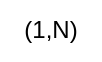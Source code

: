 <mxfile version="24.6.4" type="github">
  <diagram unidadeId="C5RBs43oDa-KdzZeNtuy" name="Page-1">
    <mxGraphModel dx="1365" dy="712" grid="1" gridSize="10" guides="1" tooltips="1" connect="1" arrows="1" fold="1" page="1" pageScale="1" pageWidth="827" pageHeight="1169" math="0" shadow="0">
      <root>
        <mxCell unidadeId="WIyWlLk6GJQsqaUBKTNV-0" />
        <mxCell unidadeId="WIyWlLk6GJQsqaUBKTNV-1" parent="WIyWlLk6GJQsqaUBKTNV-0" />
        <mxCell unidadeId="D5OdwKhXPxtf3hRgCMjU-0" style="rounded=0;orthogonalLoop=1;jettySize=auto;html=1;endArrow=none;endFill=0;entryX=0;entryY=0.5;entryDx=0;entryDy=0;exitX=1;exitY=0.5;exitDx=0;exitDy=0;" parent="WIyWlLk6GJQsqaUBKTNV-1" source="D5OdwKhXPxtf3hRgCMjU-4" target="D5OdwKhXPxtf3hRgCMjU-6" edge="1">
          <mxGeometry relative="1" as="geometry">
            <mxPoint x="850" y="720" as="targetPoint" />
            <mxPoint x="800" y="740" as="sourcePoint" />
          </mxGeometry>
        </mxCell>
        <mxCell unidadeId="D5OdwKhXPxtf3hRgCMjU-1" style="rounded=0;orthogonalLoop=1;jettySize=auto;html=1;exitX=0;exitY=0;exitDx=0;exitDy=0;endArrow=oval;endFill=1;entryX=1.044;entryY=0.489;entryDx=0;entryDy=0;entryPerimeter=0;" parent="WIyWlLk6GJQsqaUBKTNV-1" source="D5OdwKhXPxtf3hRgCMjU-4" target="D5OdwKhXPxtf3hRgCMjU-18" edge="1">
          <mxGeometry relative="1" as="geometry">
            <mxPoint x="640" y="710" as="targetPoint" />
          </mxGeometry>
        </mxCell>
        <mxCell unidadeId="D5OdwKhXPxtf3hRgCMjU-2" style="rounded=0;orthogonalLoop=1;jettySize=auto;html=1;exitX=0;exitY=0.25;exitDx=0;exitDy=0;endArrow=oval;endFill=0;entryX=1.012;entryY=0.474;entryDx=0;entryDy=0;entryPerimeter=0;" parent="WIyWlLk6GJQsqaUBKTNV-1" source="D5OdwKhXPxtf3hRgCMjU-4" target="D5OdwKhXPxtf3hRgCMjU-19" edge="1">
          <mxGeometry relative="1" as="geometry">
            <mxPoint x="620" y="730.143" as="targetPoint" />
          </mxGeometry>
        </mxCell>
        <mxCell unidadeId="D5OdwKhXPxtf3hRgCMjU-3" style="rounded=0;orthogonalLoop=1;jettySize=auto;html=1;exitX=0;exitY=0.5;exitDx=0;exitDy=0;endArrow=oval;endFill=0;entryX=1.009;entryY=0.496;entryDx=0;entryDy=0;entryPerimeter=0;" parent="WIyWlLk6GJQsqaUBKTNV-1" source="D5OdwKhXPxtf3hRgCMjU-4" target="D5OdwKhXPxtf3hRgCMjU-20" edge="1">
          <mxGeometry relative="1" as="geometry">
            <mxPoint x="620" y="750.143" as="targetPoint" />
          </mxGeometry>
        </mxCell>
        <mxCell unidadeId="D5OdwKhXPxtf3hRgCMjU-4" value="Unidade" style="whiteSpace=wrap;html=1;align=center;" parent="WIyWlLk6GJQsqaUBKTNV-1" vertex="1">
          <mxGeometry x="660" y="690" width="120" height="80" as="geometry" />
        </mxCell>
        <mxCell unidadeId="D5OdwKhXPxtf3hRgCMjU-5" style="rounded=0;orthogonalLoop=1;jettySize=auto;html=1;endArrow=none;endFill=0;exitX=1;exitY=0.5;exitDx=0;exitDy=0;entryX=0;entryY=0.5;entryDx=0;entryDy=0;" parent="WIyWlLk6GJQsqaUBKTNV-1" source="D5OdwKhXPxtf3hRgCMjU-6" target="D5OdwKhXPxtf3hRgCMjU-15" edge="1">
          <mxGeometry relative="1" as="geometry">
            <mxPoint x="1020" y="730" as="targetPoint" />
            <mxPoint x="950" y="720" as="sourcePoint" />
          </mxGeometry>
        </mxCell>
        <mxCell unidadeId="D5OdwKhXPxtf3hRgCMjU-6" value="" style="shape=rhombus;perimeter=rhombusPerimeter;whiteSpace=wrap;html=1;align=center;" parent="WIyWlLk6GJQsqaUBKTNV-1" vertex="1">
          <mxGeometry x="860" y="710" width="80" height="40" as="geometry" />
        </mxCell>
        <mxCell unidadeId="D5OdwKhXPxtf3hRgCMjU-7" style="rounded=0;orthogonalLoop=1;jettySize=auto;html=1;endArrow=oval;endFill=1;exitX=1;exitY=0;exitDx=0;exitDy=0;" parent="WIyWlLk6GJQsqaUBKTNV-1" source="W-7QC1bU1rR7zIxMtkxj-2" target="D5OdwKhXPxtf3hRgCMjU-21" edge="1">
          <mxGeometry relative="1" as="geometry">
            <mxPoint x="1509" y="610" as="targetPoint" />
          </mxGeometry>
        </mxCell>
        <mxCell unidadeId="D5OdwKhXPxtf3hRgCMjU-8" style="rounded=0;orthogonalLoop=1;jettySize=auto;html=1;endArrow=oval;endFill=0;entryX=0.006;entryY=0.478;entryDx=0;entryDy=0;entryPerimeter=0;exitX=1.003;exitY=0.154;exitDx=0;exitDy=0;exitPerimeter=0;" parent="WIyWlLk6GJQsqaUBKTNV-1" source="W-7QC1bU1rR7zIxMtkxj-2" target="D5OdwKhXPxtf3hRgCMjU-23" edge="1">
          <mxGeometry relative="1" as="geometry">
            <mxPoint x="1439" y="630" as="sourcePoint" />
            <mxPoint x="1509" y="629.467" as="targetPoint" />
          </mxGeometry>
        </mxCell>
        <mxCell unidadeId="D5OdwKhXPxtf3hRgCMjU-9" style="rounded=0;orthogonalLoop=1;jettySize=auto;html=1;endArrow=oval;endFill=0;exitX=1;exitY=0.5;exitDx=0;exitDy=0;entryX=0.002;entryY=0.523;entryDx=0;entryDy=0;entryPerimeter=0;" parent="WIyWlLk6GJQsqaUBKTNV-1" source="W-7QC1bU1rR7zIxMtkxj-2" target="D5OdwKhXPxtf3hRgCMjU-22" edge="1">
          <mxGeometry relative="1" as="geometry" />
        </mxCell>
        <mxCell unidadeId="D5OdwKhXPxtf3hRgCMjU-13" style="rounded=0;orthogonalLoop=1;jettySize=auto;html=1;endArrow=oval;endFill=0;exitX=0.994;exitY=0.098;exitDx=0;exitDy=0;exitPerimeter=0;entryX=0.003;entryY=0.504;entryDx=0;entryDy=0;entryPerimeter=0;" parent="WIyWlLk6GJQsqaUBKTNV-1" source="D5OdwKhXPxtf3hRgCMjU-15" target="D5OdwKhXPxtf3hRgCMjU-55" edge="1">
          <mxGeometry relative="1" as="geometry">
            <mxPoint x="1270" y="680" as="targetPoint" />
            <mxPoint x="1180.0" y="637.08" as="sourcePoint" />
          </mxGeometry>
        </mxCell>
        <mxCell unidadeId="D5OdwKhXPxtf3hRgCMjU-15" value="Produto" style="whiteSpace=wrap;html=1;align=center;" parent="WIyWlLk6GJQsqaUBKTNV-1" vertex="1">
          <mxGeometry x="1020" y="610" width="160" height="240" as="geometry" />
        </mxCell>
        <mxCell unidadeId="D5OdwKhXPxtf3hRgCMjU-16" value="(1,1)" style="text;html=1;align=center;verticalAlign=middle;resizable=0;points=[];autosize=1;strokeColor=none;fillColor=none;" parent="WIyWlLk6GJQsqaUBKTNV-1" vertex="1">
          <mxGeometry x="780" y="700" width="50" height="30" as="geometry" />
        </mxCell>
        <mxCell unidadeId="D5OdwKhXPxtf3hRgCMjU-17" value="(1,N)" style="text;html=1;align=center;verticalAlign=middle;resizable=0;points=[];autosize=1;strokeColor=none;fillColor=none;" parent="WIyWlLk6GJQsqaUBKTNV-1" vertex="1">
          <mxGeometry x="969" y="730" width="50" height="30" as="geometry" />
        </mxCell>
        <mxCell unidadeId="D5OdwKhXPxtf3hRgCMjU-18" value="unidadeId" style="text;html=1;align=center;verticalAlign=middle;resizable=0;points=[];autosize=1;strokeColor=none;fillColor=none;" parent="WIyWlLk6GJQsqaUBKTNV-1" vertex="1">
          <mxGeometry x="589" y="675" width="30" height="30" as="geometry" />
        </mxCell>
        <mxCell unidadeId="D5OdwKhXPxtf3hRgCMjU-19" value="abreviacao" style="text;html=1;align=center;verticalAlign=middle;resizable=0;points=[];autosize=1;strokeColor=none;fillColor=none;" parent="WIyWlLk6GJQsqaUBKTNV-1" vertex="1">
          <mxGeometry x="540" y="696" width="80" height="30" as="geometry" />
        </mxCell>
        <mxCell unidadeId="D5OdwKhXPxtf3hRgCMjU-20" value="nome" style="text;html=1;align=center;verticalAlign=middle;resizable=0;points=[];autosize=1;strokeColor=none;fillColor=none;" parent="WIyWlLk6GJQsqaUBKTNV-1" vertex="1">
          <mxGeometry x="570" y="715" width="50" height="30" as="geometry" />
        </mxCell>
        <mxCell unidadeId="D5OdwKhXPxtf3hRgCMjU-21" value="unidadeId" style="text;html=1;align=center;verticalAlign=middle;resizable=0;points=[];autosize=1;strokeColor=none;fillColor=none;" parent="WIyWlLk6GJQsqaUBKTNV-1" vertex="1">
          <mxGeometry x="1879" y="620" width="30" height="30" as="geometry" />
        </mxCell>
        <mxCell unidadeId="D5OdwKhXPxtf3hRgCMjU-22" value="descricao" style="text;html=1;align=center;verticalAlign=middle;resizable=0;points=[];autosize=1;strokeColor=none;fillColor=none;" parent="WIyWlLk6GJQsqaUBKTNV-1" vertex="1">
          <mxGeometry x="1869" y="685" width="70" height="30" as="geometry" />
        </mxCell>
        <mxCell unidadeId="D5OdwKhXPxtf3hRgCMjU-23" value="codigo_certtus unique" style="text;html=1;align=center;verticalAlign=middle;resizable=0;points=[];autosize=1;strokeColor=none;fillColor=none;" parent="WIyWlLk6GJQsqaUBKTNV-1" vertex="1">
          <mxGeometry x="1869" y="641" width="140" height="30" as="geometry" />
        </mxCell>
        <mxCell unidadeId="D5OdwKhXPxtf3hRgCMjU-25" style="rounded=0;orthogonalLoop=1;jettySize=auto;html=1;entryX=1;entryY=0.5;entryDx=0;entryDy=0;endArrow=none;endFill=0;exitX=0.75;exitY=1;exitDx=0;exitDy=0;" parent="WIyWlLk6GJQsqaUBKTNV-1" source="D5OdwKhXPxtf3hRgCMjU-34" target="D5OdwKhXPxtf3hRgCMjU-28" edge="1">
          <mxGeometry relative="1" as="geometry" />
        </mxCell>
        <mxCell unidadeId="D5OdwKhXPxtf3hRgCMjU-26" style="rounded=0;orthogonalLoop=1;jettySize=auto;html=1;endArrow=none;endFill=0;exitX=0;exitY=0.5;exitDx=0;exitDy=0;entryX=0.25;entryY=1;entryDx=0;entryDy=0;" parent="WIyWlLk6GJQsqaUBKTNV-1" source="D5OdwKhXPxtf3hRgCMjU-28" target="D5OdwKhXPxtf3hRgCMjU-34" edge="1">
          <mxGeometry relative="1" as="geometry">
            <mxPoint x="755" y="1050" as="targetPoint" />
          </mxGeometry>
        </mxCell>
        <mxCell unidadeId="D5OdwKhXPxtf3hRgCMjU-27" style="rounded=0;orthogonalLoop=1;jettySize=auto;html=1;exitX=0.5;exitY=1;exitDx=0;exitDy=0;endArrow=oval;endFill=0;" parent="WIyWlLk6GJQsqaUBKTNV-1" source="D5OdwKhXPxtf3hRgCMjU-28" target="D5OdwKhXPxtf3hRgCMjU-30" edge="1">
          <mxGeometry relative="1" as="geometry" />
        </mxCell>
        <mxCell unidadeId="D5OdwKhXPxtf3hRgCMjU-28" value="" style="shape=rhombus;perimeter=rhombusPerimeter;whiteSpace=wrap;html=1;align=center;" parent="WIyWlLk6GJQsqaUBKTNV-1" vertex="1">
          <mxGeometry x="775" y="1128" width="60" height="40" as="geometry" />
        </mxCell>
        <mxCell unidadeId="D5OdwKhXPxtf3hRgCMjU-29" value="unidadeId" style="text;html=1;align=center;verticalAlign=middle;resizable=0;points=[];autosize=1;strokeColor=none;fillColor=none;" parent="WIyWlLk6GJQsqaUBKTNV-1" vertex="1">
          <mxGeometry x="900" y="995" width="30" height="30" as="geometry" />
        </mxCell>
        <mxCell unidadeId="D5OdwKhXPxtf3hRgCMjU-30" value="id_grupo references grupo(unidadeId) NULLABLE" style="text;html=1;align=center;verticalAlign=middle;resizable=0;points=[];autosize=1;strokeColor=none;fillColor=none;" parent="WIyWlLk6GJQsqaUBKTNV-1" vertex="1">
          <mxGeometry x="680" y="1200" width="250" height="30" as="geometry" />
        </mxCell>
        <mxCell unidadeId="D5OdwKhXPxtf3hRgCMjU-31" style="rounded=0;orthogonalLoop=1;jettySize=auto;html=1;endArrow=oval;endFill=1;exitX=1;exitY=0;exitDx=0;exitDy=0;entryX=0.012;entryY=0.503;entryDx=0;entryDy=0;entryPerimeter=0;" parent="WIyWlLk6GJQsqaUBKTNV-1" source="D5OdwKhXPxtf3hRgCMjU-34" target="D5OdwKhXPxtf3hRgCMjU-29" edge="1">
          <mxGeometry relative="1" as="geometry">
            <mxPoint x="895" y="988" as="targetPoint" />
            <mxPoint x="870" y="1010" as="sourcePoint" />
          </mxGeometry>
        </mxCell>
        <mxCell unidadeId="D5OdwKhXPxtf3hRgCMjU-32" value="nome" style="text;html=1;align=center;verticalAlign=middle;resizable=0;points=[];autosize=1;strokeColor=none;fillColor=none;" parent="WIyWlLk6GJQsqaUBKTNV-1" vertex="1">
          <mxGeometry x="902" y="1015" width="50" height="30" as="geometry" />
        </mxCell>
        <mxCell unidadeId="D5OdwKhXPxtf3hRgCMjU-33" style="rounded=0;orthogonalLoop=1;jettySize=auto;html=1;endArrow=oval;endFill=0;exitX=1;exitY=0.25;exitDx=0;exitDy=0;entryX=-0.04;entryY=0.5;entryDx=0;entryDy=0;entryPerimeter=0;" parent="WIyWlLk6GJQsqaUBKTNV-1" source="D5OdwKhXPxtf3hRgCMjU-34" target="D5OdwKhXPxtf3hRgCMjU-32" edge="1">
          <mxGeometry relative="1" as="geometry">
            <mxPoint x="890" y="1059.818" as="targetPoint" />
            <mxPoint x="865" y="1056.636" as="sourcePoint" />
          </mxGeometry>
        </mxCell>
        <mxCell unidadeId="D5OdwKhXPxtf3hRgCMjU-34" value="Grupo" style="whiteSpace=wrap;html=1;align=center;" parent="WIyWlLk6GJQsqaUBKTNV-1" vertex="1">
          <mxGeometry x="745" y="1010" width="120" height="80" as="geometry" />
        </mxCell>
        <mxCell unidadeId="D5OdwKhXPxtf3hRgCMjU-35" style="edgeStyle=orthogonalEdgeStyle;rounded=0;orthogonalLoop=1;jettySize=auto;html=1;entryX=0.25;entryY=1;entryDx=0;entryDy=0;endArrow=none;endFill=0;" parent="WIyWlLk6GJQsqaUBKTNV-1" source="D5OdwKhXPxtf3hRgCMjU-37" target="D5OdwKhXPxtf3hRgCMjU-15" edge="1">
          <mxGeometry relative="1" as="geometry">
            <mxPoint x="1040" y="900" as="targetPoint" />
          </mxGeometry>
        </mxCell>
        <mxCell unidadeId="D5OdwKhXPxtf3hRgCMjU-36" style="edgeStyle=orthogonalEdgeStyle;rounded=0;orthogonalLoop=1;jettySize=auto;html=1;entryX=0.5;entryY=0;entryDx=0;entryDy=0;endArrow=none;endFill=0;" parent="WIyWlLk6GJQsqaUBKTNV-1" source="D5OdwKhXPxtf3hRgCMjU-37" target="D5OdwKhXPxtf3hRgCMjU-34" edge="1">
          <mxGeometry relative="1" as="geometry" />
        </mxCell>
        <mxCell unidadeId="D5OdwKhXPxtf3hRgCMjU-37" value="" style="shape=rhombus;perimeter=rhombusPerimeter;whiteSpace=wrap;html=1;align=center;direction=south;rotation=90;" parent="WIyWlLk6GJQsqaUBKTNV-1" vertex="1">
          <mxGeometry x="920" y="890" width="40" height="80" as="geometry" />
        </mxCell>
        <mxCell unidadeId="D5OdwKhXPxtf3hRgCMjU-38" value="(1,1)" style="text;html=1;align=center;verticalAlign=middle;resizable=0;points=[];autosize=1;strokeColor=none;fillColor=none;" parent="WIyWlLk6GJQsqaUBKTNV-1" vertex="1">
          <mxGeometry x="805" y="978" width="50" height="30" as="geometry" />
        </mxCell>
        <mxCell unidadeId="D5OdwKhXPxtf3hRgCMjU-39" value="(0,N)" style="text;html=1;align=center;verticalAlign=middle;resizable=0;points=[];autosize=1;strokeColor=none;fillColor=none;" parent="WIyWlLk6GJQsqaUBKTNV-1" vertex="1">
          <mxGeometry x="1010" y="850" width="50" height="30" as="geometry" />
        </mxCell>
        <mxCell unidadeId="D5OdwKhXPxtf3hRgCMjU-42" style="rounded=0;orthogonalLoop=1;jettySize=auto;html=1;endArrow=oval;endFill=1;exitX=1;exitY=0;exitDx=0;exitDy=0;entryX=-0.018;entryY=0.496;entryDx=0;entryDy=0;entryPerimeter=0;" parent="WIyWlLk6GJQsqaUBKTNV-1" source="D5OdwKhXPxtf3hRgCMjU-44" target="D5OdwKhXPxtf3hRgCMjU-49" edge="1">
          <mxGeometry relative="1" as="geometry">
            <mxPoint x="1190" y="370" as="targetPoint" />
            <mxPoint x="1170" y="380" as="sourcePoint" />
          </mxGeometry>
        </mxCell>
        <mxCell unidadeId="D5OdwKhXPxtf3hRgCMjU-43" style="rounded=0;orthogonalLoop=1;jettySize=auto;html=1;endArrow=oval;endFill=0;exitX=1;exitY=0.25;exitDx=0;exitDy=0;entryX=-0.002;entryY=0.477;entryDx=0;entryDy=0;entryPerimeter=0;" parent="WIyWlLk6GJQsqaUBKTNV-1" source="D5OdwKhXPxtf3hRgCMjU-44" target="D5OdwKhXPxtf3hRgCMjU-50" edge="1">
          <mxGeometry relative="1" as="geometry">
            <mxPoint x="1190" y="390" as="targetPoint" />
          </mxGeometry>
        </mxCell>
        <mxCell unidadeId="D5OdwKhXPxtf3hRgCMjU-44" value="Item_Foto" style="whiteSpace=wrap;html=1;align=center;" parent="WIyWlLk6GJQsqaUBKTNV-1" vertex="1">
          <mxGeometry x="1040" y="370" width="120" height="80" as="geometry" />
        </mxCell>
        <mxCell unidadeId="D5OdwKhXPxtf3hRgCMjU-45" style="edgeStyle=orthogonalEdgeStyle;rounded=0;orthogonalLoop=1;jettySize=auto;html=1;entryX=0.5;entryY=0;entryDx=0;entryDy=0;endArrow=none;endFill=0;" parent="WIyWlLk6GJQsqaUBKTNV-1" source="D5OdwKhXPxtf3hRgCMjU-46" target="D5OdwKhXPxtf3hRgCMjU-15" edge="1">
          <mxGeometry relative="1" as="geometry" />
        </mxCell>
        <mxCell unidadeId="D5OdwKhXPxtf3hRgCMjU-46" value="" style="shape=rhombus;perimeter=rhombusPerimeter;whiteSpace=wrap;html=1;align=center;direction=south;" parent="WIyWlLk6GJQsqaUBKTNV-1" vertex="1">
          <mxGeometry x="1080" y="490" width="40" height="80" as="geometry" />
        </mxCell>
        <mxCell unidadeId="D5OdwKhXPxtf3hRgCMjU-47" value="(0,N)" style="text;html=1;align=center;verticalAlign=middle;resizable=0;points=[];autosize=1;strokeColor=none;fillColor=none;" parent="WIyWlLk6GJQsqaUBKTNV-1" vertex="1">
          <mxGeometry x="1050" y="450" width="50" height="30" as="geometry" />
        </mxCell>
        <mxCell unidadeId="D5OdwKhXPxtf3hRgCMjU-48" value="(1,1)" style="text;html=1;align=center;verticalAlign=middle;resizable=0;points=[];autosize=1;strokeColor=none;fillColor=none;" parent="WIyWlLk6GJQsqaUBKTNV-1" vertex="1">
          <mxGeometry x="1100" y="580" width="50" height="30" as="geometry" />
        </mxCell>
        <mxCell unidadeId="D5OdwKhXPxtf3hRgCMjU-49" value="unidadeId" style="text;html=1;align=center;verticalAlign=middle;resizable=0;points=[];autosize=1;strokeColor=none;fillColor=none;" parent="WIyWlLk6GJQsqaUBKTNV-1" vertex="1">
          <mxGeometry x="1190" y="355" width="30" height="30" as="geometry" />
        </mxCell>
        <mxCell unidadeId="D5OdwKhXPxtf3hRgCMjU-50" value="nome_arquivo" style="text;html=1;align=center;verticalAlign=middle;resizable=0;points=[];autosize=1;strokeColor=none;fillColor=none;" parent="WIyWlLk6GJQsqaUBKTNV-1" vertex="1">
          <mxGeometry x="1189" y="376" width="100" height="30" as="geometry" />
        </mxCell>
        <mxCell unidadeId="D5OdwKhXPxtf3hRgCMjU-51" style="rounded=0;orthogonalLoop=1;jettySize=auto;html=1;endArrow=oval;endFill=0;exitX=0.992;exitY=0.289;exitDx=0;exitDy=0;exitPerimeter=0;" parent="WIyWlLk6GJQsqaUBKTNV-1" source="W-7QC1bU1rR7zIxMtkxj-2" target="D5OdwKhXPxtf3hRgCMjU-52" edge="1">
          <mxGeometry relative="1" as="geometry">
            <mxPoint x="1979" y="730" as="targetPoint" />
            <mxPoint x="1439" y="820" as="sourcePoint" />
          </mxGeometry>
        </mxCell>
        <mxCell unidadeId="D5OdwKhXPxtf3hRgCMjU-52" value="uuid" style="text;html=1;align=center;verticalAlign=middle;resizable=0;points=[];autosize=1;strokeColor=none;fillColor=none;" parent="WIyWlLk6GJQsqaUBKTNV-1" vertex="1">
          <mxGeometry x="1869" y="660" width="50" height="30" as="geometry" />
        </mxCell>
        <mxCell unidadeId="D5OdwKhXPxtf3hRgCMjU-53" value="(1,1)" style="text;html=1;align=center;verticalAlign=middle;resizable=0;points=[];autosize=1;strokeColor=none;fillColor=none;" parent="WIyWlLk6GJQsqaUBKTNV-1" vertex="1">
          <mxGeometry x="725" y="1090" width="50" height="30" as="geometry" />
        </mxCell>
        <mxCell unidadeId="D5OdwKhXPxtf3hRgCMjU-54" value="(1,N)" style="text;html=1;align=center;verticalAlign=middle;resizable=0;points=[];autosize=1;strokeColor=none;fillColor=none;" parent="WIyWlLk6GJQsqaUBKTNV-1" vertex="1">
          <mxGeometry x="835" y="1090" width="50" height="30" as="geometry" />
        </mxCell>
        <mxCell unidadeId="D5OdwKhXPxtf3hRgCMjU-55" value="nome_item" style="text;html=1;align=center;verticalAlign=middle;resizable=0;points=[];autosize=1;strokeColor=none;fillColor=none;" parent="WIyWlLk6GJQsqaUBKTNV-1" vertex="1">
          <mxGeometry x="1260" y="620" width="80" height="30" as="geometry" />
        </mxCell>
        <mxCell unidadeId="D5OdwKhXPxtf3hRgCMjU-57" style="rounded=0;orthogonalLoop=1;jettySize=auto;html=1;endArrow=oval;endFill=1;exitX=1;exitY=0;exitDx=0;exitDy=0;entryX=0.018;entryY=0.473;entryDx=0;entryDy=0;entryPerimeter=0;" parent="WIyWlLk6GJQsqaUBKTNV-1" source="D5OdwKhXPxtf3hRgCMjU-59" target="D5OdwKhXPxtf3hRgCMjU-65" edge="1">
          <mxGeometry relative="1" as="geometry">
            <mxPoint x="1460" y="1020" as="targetPoint" />
            <mxPoint x="1420" y="1010" as="sourcePoint" />
          </mxGeometry>
        </mxCell>
        <mxCell unidadeId="D5OdwKhXPxtf3hRgCMjU-58" style="rounded=0;orthogonalLoop=1;jettySize=auto;html=1;endArrow=oval;endFill=0;exitX=1;exitY=0.25;exitDx=0;exitDy=0;entryX=0.011;entryY=0.504;entryDx=0;entryDy=0;entryPerimeter=0;" parent="WIyWlLk6GJQsqaUBKTNV-1" source="D5OdwKhXPxtf3hRgCMjU-59" target="D5OdwKhXPxtf3hRgCMjU-66" edge="1">
          <mxGeometry relative="1" as="geometry">
            <mxPoint x="1450" y="1078.286" as="targetPoint" />
            <mxPoint x="1430" y="1058" as="sourcePoint" />
          </mxGeometry>
        </mxCell>
        <mxCell unidadeId="D5OdwKhXPxtf3hRgCMjU-59" value="Marca" style="whiteSpace=wrap;html=1;" parent="WIyWlLk6GJQsqaUBKTNV-1" vertex="1">
          <mxGeometry x="1290" y="1010" width="120" height="80" as="geometry" />
        </mxCell>
        <mxCell unidadeId="D5OdwKhXPxtf3hRgCMjU-60" style="edgeStyle=orthogonalEdgeStyle;rounded=0;orthogonalLoop=1;jettySize=auto;html=1;entryX=0.75;entryY=1;entryDx=0;entryDy=0;exitX=0;exitY=0.5;exitDx=0;exitDy=0;endArrow=none;endFill=0;" parent="WIyWlLk6GJQsqaUBKTNV-1" source="D5OdwKhXPxtf3hRgCMjU-62" target="D5OdwKhXPxtf3hRgCMjU-15" edge="1">
          <mxGeometry relative="1" as="geometry" />
        </mxCell>
        <mxCell unidadeId="D5OdwKhXPxtf3hRgCMjU-61" style="edgeStyle=orthogonalEdgeStyle;rounded=0;orthogonalLoop=1;jettySize=auto;html=1;entryX=0.5;entryY=0;entryDx=0;entryDy=0;endArrow=none;endFill=0;exitX=1;exitY=0.5;exitDx=0;exitDy=0;" parent="WIyWlLk6GJQsqaUBKTNV-1" source="D5OdwKhXPxtf3hRgCMjU-62" target="D5OdwKhXPxtf3hRgCMjU-59" edge="1">
          <mxGeometry relative="1" as="geometry" />
        </mxCell>
        <mxCell unidadeId="D5OdwKhXPxtf3hRgCMjU-62" value="" style="shape=rhombus;perimeter=rhombusPerimeter;whiteSpace=wrap;html=1;align=center;direction=south;rotation=-90;" parent="WIyWlLk6GJQsqaUBKTNV-1" vertex="1">
          <mxGeometry x="1230" y="890" width="40" height="80" as="geometry" />
        </mxCell>
        <mxCell unidadeId="D5OdwKhXPxtf3hRgCMjU-63" value="(1,1)" style="text;html=1;align=center;verticalAlign=middle;resizable=0;points=[];autosize=1;strokeColor=none;fillColor=none;" parent="WIyWlLk6GJQsqaUBKTNV-1" vertex="1">
          <mxGeometry x="1300" y="980" width="50" height="30" as="geometry" />
        </mxCell>
        <mxCell unidadeId="D5OdwKhXPxtf3hRgCMjU-64" value="(1,N)" style="text;html=1;align=center;verticalAlign=middle;resizable=0;points=[];autosize=1;strokeColor=none;fillColor=none;" parent="WIyWlLk6GJQsqaUBKTNV-1" vertex="1">
          <mxGeometry x="1140" y="850" width="50" height="30" as="geometry" />
        </mxCell>
        <mxCell unidadeId="D5OdwKhXPxtf3hRgCMjU-65" value="unidadeId" style="text;html=1;align=center;verticalAlign=middle;resizable=0;points=[];autosize=1;strokeColor=none;fillColor=none;" parent="WIyWlLk6GJQsqaUBKTNV-1" vertex="1">
          <mxGeometry x="1460" y="996" width="30" height="30" as="geometry" />
        </mxCell>
        <mxCell unidadeId="D5OdwKhXPxtf3hRgCMjU-66" value="nome" style="text;html=1;align=center;verticalAlign=middle;resizable=0;points=[];autosize=1;strokeColor=none;fillColor=none;" parent="WIyWlLk6GJQsqaUBKTNV-1" vertex="1">
          <mxGeometry x="1460" y="1015" width="50" height="30" as="geometry" />
        </mxCell>
        <mxCell unidadeId="D5OdwKhXPxtf3hRgCMjU-67" value="Estoque API" style="text;html=1;align=center;verticalAlign=middle;resizable=0;points=[];autosize=1;strokeColor=none;fillColor=none;fontSize=28;" parent="WIyWlLk6GJQsqaUBKTNV-1" vertex="1">
          <mxGeometry x="460" y="289" width="180" height="50" as="geometry" />
        </mxCell>
        <mxCell unidadeId="D5OdwKhXPxtf3hRgCMjU-68" style="edgeStyle=orthogonalEdgeStyle;rounded=0;orthogonalLoop=1;jettySize=auto;html=1;entryX=0.5;entryY=1;entryDx=0;entryDy=0;endArrow=none;endFill=0;" parent="WIyWlLk6GJQsqaUBKTNV-1" source="D5OdwKhXPxtf3hRgCMjU-46" target="D5OdwKhXPxtf3hRgCMjU-44" edge="1">
          <mxGeometry relative="1" as="geometry" />
        </mxCell>
        <mxCell unidadeId="W-7QC1bU1rR7zIxMtkxj-0" style="rounded=0;orthogonalLoop=1;jettySize=auto;html=1;exitX=1;exitY=1;exitDx=0;exitDy=0;endArrow=oval;endFill=0;entryX=0.013;entryY=0.495;entryDx=0;entryDy=0;entryPerimeter=0;" edge="1" parent="WIyWlLk6GJQsqaUBKTNV-1" source="W-7QC1bU1rR7zIxMtkxj-2" target="W-7QC1bU1rR7zIxMtkxj-1">
          <mxGeometry relative="1" as="geometry">
            <mxPoint x="1509" y="750" as="targetPoint" />
            <mxPoint x="1429" y="750" as="sourcePoint" />
          </mxGeometry>
        </mxCell>
        <mxCell unidadeId="W-7QC1bU1rR7zIxMtkxj-1" value="referencia" style="text;html=1;align=center;verticalAlign=middle;resizable=0;points=[];autosize=1;strokeColor=none;fillColor=none;" vertex="1" parent="WIyWlLk6GJQsqaUBKTNV-1">
          <mxGeometry x="1869" y="745" width="80" height="30" as="geometry" />
        </mxCell>
        <mxCell unidadeId="W-7QC1bU1rR7zIxMtkxj-2" value="Similar" style="whiteSpace=wrap;html=1;align=center;" vertex="1" parent="WIyWlLk6GJQsqaUBKTNV-1">
          <mxGeometry x="1654" y="641" width="160" height="119" as="geometry" />
        </mxCell>
        <mxCell unidadeId="W-7QC1bU1rR7zIxMtkxj-3" style="rounded=0;orthogonalLoop=1;jettySize=auto;html=1;endArrow=oval;endFill=1;exitX=0.998;exitY=0.031;exitDx=0;exitDy=0;exitPerimeter=0;entryX=0.048;entryY=0.593;entryDx=0;entryDy=0;entryPerimeter=0;" edge="1" parent="WIyWlLk6GJQsqaUBKTNV-1" source="D5OdwKhXPxtf3hRgCMjU-15" target="W-7QC1bU1rR7zIxMtkxj-4">
          <mxGeometry relative="1" as="geometry">
            <mxPoint x="1260" y="620" as="targetPoint" />
            <mxPoint x="1410" y="550" as="sourcePoint" />
          </mxGeometry>
        </mxCell>
        <mxCell unidadeId="W-7QC1bU1rR7zIxMtkxj-4" value="unidadeId" style="text;html=1;align=center;verticalAlign=middle;resizable=0;points=[];autosize=1;strokeColor=none;fillColor=none;" vertex="1" parent="WIyWlLk6GJQsqaUBKTNV-1">
          <mxGeometry x="1260" y="596" width="30" height="30" as="geometry" />
        </mxCell>
        <mxCell unidadeId="W-7QC1bU1rR7zIxMtkxj-5" value="observacao" style="text;html=1;align=center;verticalAlign=middle;resizable=0;points=[];autosize=1;strokeColor=none;fillColor=none;" vertex="1" parent="WIyWlLk6GJQsqaUBKTNV-1">
          <mxGeometry x="1869" y="715" width="90" height="30" as="geometry" />
        </mxCell>
        <mxCell unidadeId="W-7QC1bU1rR7zIxMtkxj-7" style="rounded=0;orthogonalLoop=1;jettySize=auto;html=1;endArrow=oval;endFill=0;exitX=1;exitY=0.75;exitDx=0;exitDy=0;entryX=-0.005;entryY=0.568;entryDx=0;entryDy=0;entryPerimeter=0;" edge="1" parent="WIyWlLk6GJQsqaUBKTNV-1" source="W-7QC1bU1rR7zIxMtkxj-2" target="W-7QC1bU1rR7zIxMtkxj-5">
          <mxGeometry relative="1" as="geometry">
            <mxPoint x="1824" y="680" as="sourcePoint" />
            <mxPoint x="1859" y="686" as="targetPoint" />
          </mxGeometry>
        </mxCell>
        <mxCell unidadeId="W-7QC1bU1rR7zIxMtkxj-8" value="similaridade" style="shape=rhombus;perimeter=rhombusPerimeter;whiteSpace=wrap;html=1;align=center;" vertex="1" parent="WIyWlLk6GJQsqaUBKTNV-1">
          <mxGeometry x="1380" y="655" width="100" height="50" as="geometry" />
        </mxCell>
        <mxCell unidadeId="W-7QC1bU1rR7zIxMtkxj-9" value="conjunto" style="shape=rhombus;perimeter=rhombusPerimeter;whiteSpace=wrap;html=1;align=center;" vertex="1" parent="WIyWlLk6GJQsqaUBKTNV-1">
          <mxGeometry x="1260" y="780" width="80" height="40" as="geometry" />
        </mxCell>
        <mxCell unidadeId="W-7QC1bU1rR7zIxMtkxj-10" style="edgeStyle=orthogonalEdgeStyle;rounded=0;orthogonalLoop=1;jettySize=auto;html=1;entryX=0.016;entryY=0.312;entryDx=0;entryDy=0;entryPerimeter=0;endArrow=none;endFill=0;" edge="1" parent="WIyWlLk6GJQsqaUBKTNV-1" source="W-7QC1bU1rR7zIxMtkxj-8" target="W-7QC1bU1rR7zIxMtkxj-2">
          <mxGeometry relative="1" as="geometry" />
        </mxCell>
        <mxCell unidadeId="W-7QC1bU1rR7zIxMtkxj-11" style="edgeStyle=orthogonalEdgeStyle;rounded=0;orthogonalLoop=1;jettySize=auto;html=1;entryX=1.014;entryY=0.309;entryDx=0;entryDy=0;entryPerimeter=0;endArrow=none;endFill=0;" edge="1" parent="WIyWlLk6GJQsqaUBKTNV-1" source="W-7QC1bU1rR7zIxMtkxj-8" target="D5OdwKhXPxtf3hRgCMjU-15">
          <mxGeometry relative="1" as="geometry" />
        </mxCell>
        <mxCell unidadeId="W-7QC1bU1rR7zIxMtkxj-12" style="edgeStyle=orthogonalEdgeStyle;rounded=0;orthogonalLoop=1;jettySize=auto;html=1;entryX=0.993;entryY=0.641;entryDx=0;entryDy=0;entryPerimeter=0;endArrow=none;endFill=0;exitX=0.5;exitY=0;exitDx=0;exitDy=0;" edge="1" parent="WIyWlLk6GJQsqaUBKTNV-1" source="W-7QC1bU1rR7zIxMtkxj-9" target="D5OdwKhXPxtf3hRgCMjU-15">
          <mxGeometry relative="1" as="geometry">
            <Array as="points">
              <mxPoint x="1300" y="764" />
            </Array>
          </mxGeometry>
        </mxCell>
        <mxCell unidadeId="W-7QC1bU1rR7zIxMtkxj-13" style="edgeStyle=orthogonalEdgeStyle;rounded=0;orthogonalLoop=1;jettySize=auto;html=1;entryX=0.99;entryY=0.938;entryDx=0;entryDy=0;entryPerimeter=0;endArrow=none;endFill=0;exitX=0.5;exitY=1;exitDx=0;exitDy=0;" edge="1" parent="WIyWlLk6GJQsqaUBKTNV-1" source="W-7QC1bU1rR7zIxMtkxj-9" target="D5OdwKhXPxtf3hRgCMjU-15">
          <mxGeometry relative="1" as="geometry">
            <Array as="points">
              <mxPoint x="1300" y="835" />
            </Array>
          </mxGeometry>
        </mxCell>
        <mxCell unidadeId="W-7QC1bU1rR7zIxMtkxj-14" value="(0,N)" style="text;html=1;align=center;verticalAlign=middle;resizable=0;points=[];autosize=1;strokeColor=none;fillColor=none;" vertex="1" parent="WIyWlLk6GJQsqaUBKTNV-1">
          <mxGeometry x="1180" y="803" width="50" height="30" as="geometry" />
        </mxCell>
        <mxCell unidadeId="W-7QC1bU1rR7zIxMtkxj-15" value="(0,N)" style="text;html=1;align=center;verticalAlign=middle;resizable=0;points=[];autosize=1;strokeColor=none;fillColor=none;" vertex="1" parent="WIyWlLk6GJQsqaUBKTNV-1">
          <mxGeometry x="1180" y="730" width="50" height="30" as="geometry" />
        </mxCell>
        <mxCell unidadeId="W-7QC1bU1rR7zIxMtkxj-16" value="(1,1)" style="text;html=1;align=center;verticalAlign=middle;resizable=0;points=[];autosize=1;strokeColor=none;fillColor=none;" vertex="1" parent="WIyWlLk6GJQsqaUBKTNV-1">
          <mxGeometry x="1180" y="655" width="50" height="30" as="geometry" />
        </mxCell>
        <mxCell unidadeId="W-7QC1bU1rR7zIxMtkxj-17" value="(1,N)" style="text;html=1;align=center;verticalAlign=middle;resizable=0;points=[];autosize=1;strokeColor=none;fillColor=none;" vertex="1" parent="WIyWlLk6GJQsqaUBKTNV-1">
          <mxGeometry x="1604" y="652" width="50" height="30" as="geometry" />
        </mxCell>
      </root>
    </mxGraphModel>
  </diagram>
</mxfile>
